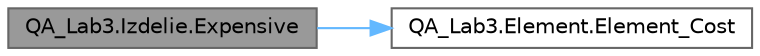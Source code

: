 digraph "QA_Lab3.Izdelie.Expensive"
{
 // LATEX_PDF_SIZE
  bgcolor="transparent";
  edge [fontname=Helvetica,fontsize=10,labelfontname=Helvetica,labelfontsize=10];
  node [fontname=Helvetica,fontsize=10,shape=box,height=0.2,width=0.4];
  rankdir="LR";
  Node1 [id="Node000001",label="QA_Lab3.Izdelie.Expensive",height=0.2,width=0.4,color="gray40", fillcolor="grey60", style="filled", fontcolor="black",tooltip="Метод нахождения самого дорогого элемента в изделии."];
  Node1 -> Node2 [id="edge1_Node000001_Node000002",color="steelblue1",style="solid",tooltip=" "];
  Node2 [id="Node000002",label="QA_Lab3.Element.Element_Cost",height=0.2,width=0.4,color="grey40", fillcolor="white", style="filled",URL="$class_q_a___lab3_1_1_element_a30d7080854e8f225fe8a09e7a68d3bdb.html#a30d7080854e8f225fe8a09e7a68d3bdb",tooltip="Метод вычисления стоимости элемента"];
}

